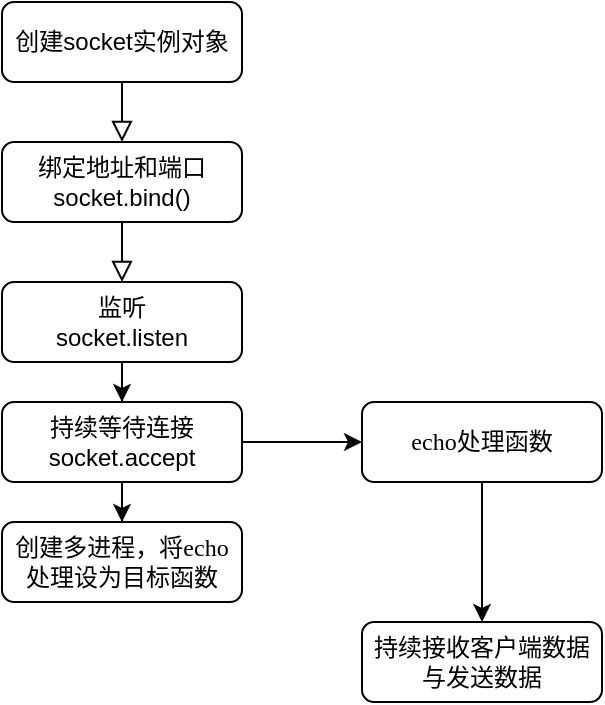 <mxfile version="14.2.9" type="github">
  <diagram id="C5RBs43oDa-KdzZeNtuy" name="Page-1">
    <mxGraphModel dx="952" dy="512" grid="1" gridSize="10" guides="1" tooltips="1" connect="1" arrows="1" fold="1" page="1" pageScale="1" pageWidth="827" pageHeight="1169" math="0" shadow="0">
      <root>
        <mxCell id="WIyWlLk6GJQsqaUBKTNV-0" />
        <mxCell id="WIyWlLk6GJQsqaUBKTNV-1" parent="WIyWlLk6GJQsqaUBKTNV-0" />
        <mxCell id="WIyWlLk6GJQsqaUBKTNV-2" value="" style="rounded=0;html=1;jettySize=auto;orthogonalLoop=1;fontSize=11;endArrow=block;endFill=0;endSize=8;strokeWidth=1;shadow=0;labelBackgroundColor=none;edgeStyle=orthogonalEdgeStyle;entryX=0.5;entryY=0;entryDx=0;entryDy=0;" parent="WIyWlLk6GJQsqaUBKTNV-1" source="WIyWlLk6GJQsqaUBKTNV-3" target="eZrTtJDjDLhxm3W8zmqa-0" edge="1">
          <mxGeometry relative="1" as="geometry">
            <mxPoint x="220" y="170" as="targetPoint" />
          </mxGeometry>
        </mxCell>
        <mxCell id="WIyWlLk6GJQsqaUBKTNV-3" value="创建socket实例对象" style="rounded=1;whiteSpace=wrap;html=1;fontSize=12;glass=0;strokeWidth=1;shadow=0;" parent="WIyWlLk6GJQsqaUBKTNV-1" vertex="1">
          <mxGeometry x="160" y="80" width="120" height="40" as="geometry" />
        </mxCell>
        <mxCell id="eZrTtJDjDLhxm3W8zmqa-0" value="绑定地址和端口&lt;br&gt;socket.bind()" style="rounded=1;whiteSpace=wrap;html=1;fontSize=12;glass=0;strokeWidth=1;shadow=0;" vertex="1" parent="WIyWlLk6GJQsqaUBKTNV-1">
          <mxGeometry x="160" y="150" width="120" height="40" as="geometry" />
        </mxCell>
        <mxCell id="eZrTtJDjDLhxm3W8zmqa-7" style="edgeStyle=orthogonalEdgeStyle;rounded=0;orthogonalLoop=1;jettySize=auto;html=1;exitX=0.5;exitY=1;exitDx=0;exitDy=0;fontFamily=Verdana;" edge="1" parent="WIyWlLk6GJQsqaUBKTNV-1" source="eZrTtJDjDLhxm3W8zmqa-1" target="eZrTtJDjDLhxm3W8zmqa-6">
          <mxGeometry relative="1" as="geometry" />
        </mxCell>
        <mxCell id="eZrTtJDjDLhxm3W8zmqa-1" value="监听&lt;br&gt;socket.listen" style="rounded=1;whiteSpace=wrap;html=1;" vertex="1" parent="WIyWlLk6GJQsqaUBKTNV-1">
          <mxGeometry x="160" y="220" width="120" height="40" as="geometry" />
        </mxCell>
        <mxCell id="eZrTtJDjDLhxm3W8zmqa-2" value="&lt;br&gt;" style="rounded=0;jettySize=auto;orthogonalLoop=1;fontSize=11;endArrow=block;endFill=0;endSize=8;strokeWidth=1;shadow=0;labelBackgroundColor=none;edgeStyle=orthogonalEdgeStyle;exitX=0.5;exitY=1;exitDx=0;exitDy=0;entryX=0.5;entryY=0;entryDx=0;entryDy=0;fontFamily=Verdana;labelPosition=center;verticalLabelPosition=middle;align=center;verticalAlign=middle;html=1;fontStyle=1" edge="1" parent="WIyWlLk6GJQsqaUBKTNV-1" source="eZrTtJDjDLhxm3W8zmqa-0" target="eZrTtJDjDLhxm3W8zmqa-1">
          <mxGeometry x="-0.333" y="20" relative="1" as="geometry">
            <mxPoint as="offset" />
            <mxPoint x="230" y="200.0" as="sourcePoint" />
            <mxPoint x="230" y="240.0" as="targetPoint" />
          </mxGeometry>
        </mxCell>
        <mxCell id="eZrTtJDjDLhxm3W8zmqa-11" value="" style="edgeStyle=orthogonalEdgeStyle;rounded=0;orthogonalLoop=1;jettySize=auto;html=1;fontFamily=Verdana;" edge="1" parent="WIyWlLk6GJQsqaUBKTNV-1" source="eZrTtJDjDLhxm3W8zmqa-6" target="eZrTtJDjDLhxm3W8zmqa-8">
          <mxGeometry relative="1" as="geometry" />
        </mxCell>
        <mxCell id="eZrTtJDjDLhxm3W8zmqa-14" value="" style="edgeStyle=orthogonalEdgeStyle;rounded=0;orthogonalLoop=1;jettySize=auto;html=1;fontFamily=Verdana;" edge="1" parent="WIyWlLk6GJQsqaUBKTNV-1" source="eZrTtJDjDLhxm3W8zmqa-6" target="eZrTtJDjDLhxm3W8zmqa-13">
          <mxGeometry relative="1" as="geometry" />
        </mxCell>
        <mxCell id="eZrTtJDjDLhxm3W8zmqa-6" value="持续等待连接&lt;br&gt;&lt;span style=&quot;font-family: &amp;#34;helvetica&amp;#34;&quot;&gt;socket.accept&lt;/span&gt;" style="rounded=1;whiteSpace=wrap;html=1;fontFamily=Verdana;" vertex="1" parent="WIyWlLk6GJQsqaUBKTNV-1">
          <mxGeometry x="160" y="280" width="120" height="40" as="geometry" />
        </mxCell>
        <mxCell id="eZrTtJDjDLhxm3W8zmqa-10" value="" style="edgeStyle=orthogonalEdgeStyle;rounded=0;orthogonalLoop=1;jettySize=auto;html=1;fontFamily=Verdana;" edge="1" parent="WIyWlLk6GJQsqaUBKTNV-1" source="eZrTtJDjDLhxm3W8zmqa-8" target="eZrTtJDjDLhxm3W8zmqa-9">
          <mxGeometry relative="1" as="geometry" />
        </mxCell>
        <mxCell id="eZrTtJDjDLhxm3W8zmqa-8" value="echo处理函数" style="rounded=1;whiteSpace=wrap;html=1;fontFamily=Verdana;" vertex="1" parent="WIyWlLk6GJQsqaUBKTNV-1">
          <mxGeometry x="340" y="280" width="120" height="40" as="geometry" />
        </mxCell>
        <mxCell id="eZrTtJDjDLhxm3W8zmqa-9" value="持续接收客户端数据与发送数据" style="rounded=1;whiteSpace=wrap;html=1;fontFamily=Verdana;" vertex="1" parent="WIyWlLk6GJQsqaUBKTNV-1">
          <mxGeometry x="340" y="390" width="120" height="40" as="geometry" />
        </mxCell>
        <mxCell id="eZrTtJDjDLhxm3W8zmqa-13" value="创建多进程，将echo处理设为目标函数" style="rounded=1;whiteSpace=wrap;html=1;fontFamily=Verdana;" vertex="1" parent="WIyWlLk6GJQsqaUBKTNV-1">
          <mxGeometry x="160" y="340" width="120" height="40" as="geometry" />
        </mxCell>
      </root>
    </mxGraphModel>
  </diagram>
</mxfile>
